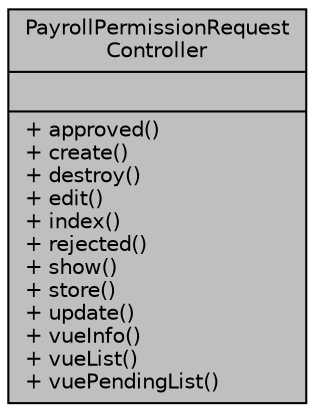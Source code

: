 digraph "PayrollPermissionRequestController"
{
 // LATEX_PDF_SIZE
  bgcolor="transparent";
  edge [fontname="Helvetica",fontsize="10",labelfontname="Helvetica",labelfontsize="10"];
  node [fontname="Helvetica",fontsize="10",shape=record];
  Node1 [label="{PayrollPermissionRequest\lController\n||+ approved()\l+ create()\l+ destroy()\l+ edit()\l+ index()\l+ rejected()\l+ show()\l+ store()\l+ update()\l+ vueInfo()\l+ vueList()\l+ vuePendingList()\l}",height=0.2,width=0.4,color="black", fillcolor="grey75", style="filled", fontcolor="black",tooltip="Controlador de solicitudes de permisos."];
}
